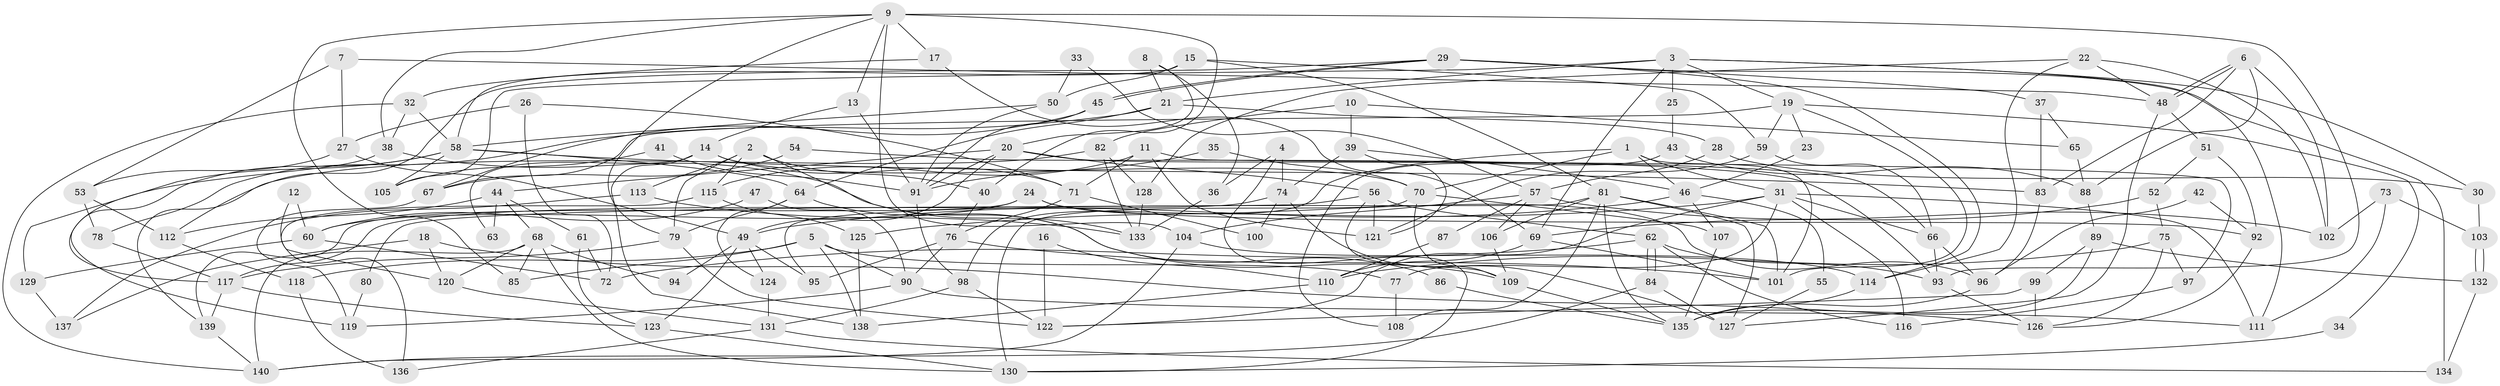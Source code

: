 // coarse degree distribution, {5: 0.19791666666666666, 10: 0.010416666666666666, 3: 0.13541666666666666, 6: 0.14583333333333334, 4: 0.25, 9: 0.03125, 8: 0.09375, 2: 0.10416666666666667, 7: 0.03125}
// Generated by graph-tools (version 1.1) at 2025/52/02/27/25 19:52:02]
// undirected, 140 vertices, 280 edges
graph export_dot {
graph [start="1"]
  node [color=gray90,style=filled];
  1;
  2;
  3;
  4;
  5;
  6;
  7;
  8;
  9;
  10;
  11;
  12;
  13;
  14;
  15;
  16;
  17;
  18;
  19;
  20;
  21;
  22;
  23;
  24;
  25;
  26;
  27;
  28;
  29;
  30;
  31;
  32;
  33;
  34;
  35;
  36;
  37;
  38;
  39;
  40;
  41;
  42;
  43;
  44;
  45;
  46;
  47;
  48;
  49;
  50;
  51;
  52;
  53;
  54;
  55;
  56;
  57;
  58;
  59;
  60;
  61;
  62;
  63;
  64;
  65;
  66;
  67;
  68;
  69;
  70;
  71;
  72;
  73;
  74;
  75;
  76;
  77;
  78;
  79;
  80;
  81;
  82;
  83;
  84;
  85;
  86;
  87;
  88;
  89;
  90;
  91;
  92;
  93;
  94;
  95;
  96;
  97;
  98;
  99;
  100;
  101;
  102;
  103;
  104;
  105;
  106;
  107;
  108;
  109;
  110;
  111;
  112;
  113;
  114;
  115;
  116;
  117;
  118;
  119;
  120;
  121;
  122;
  123;
  124;
  125;
  126;
  127;
  128;
  129;
  130;
  131;
  132;
  133;
  134;
  135;
  136;
  137;
  138;
  139;
  140;
  1 -- 46;
  1 -- 70;
  1 -- 31;
  1 -- 98;
  1 -- 101;
  2 -- 40;
  2 -- 79;
  2 -- 86;
  2 -- 113;
  2 -- 115;
  3 -- 69;
  3 -- 111;
  3 -- 19;
  3 -- 21;
  3 -- 25;
  3 -- 30;
  3 -- 105;
  4 -- 36;
  4 -- 74;
  4 -- 130;
  5 -- 85;
  5 -- 118;
  5 -- 77;
  5 -- 90;
  5 -- 138;
  6 -- 102;
  6 -- 48;
  6 -- 48;
  6 -- 83;
  6 -- 88;
  7 -- 48;
  7 -- 53;
  7 -- 27;
  8 -- 20;
  8 -- 21;
  8 -- 36;
  9 -- 93;
  9 -- 79;
  9 -- 13;
  9 -- 17;
  9 -- 38;
  9 -- 40;
  9 -- 85;
  9 -- 104;
  10 -- 65;
  10 -- 82;
  10 -- 39;
  11 -- 121;
  11 -- 97;
  11 -- 71;
  11 -- 115;
  12 -- 60;
  12 -- 120;
  13 -- 91;
  13 -- 14;
  14 -- 138;
  14 -- 63;
  14 -- 70;
  14 -- 71;
  15 -- 50;
  15 -- 58;
  15 -- 59;
  15 -- 81;
  16 -- 110;
  16 -- 122;
  17 -- 32;
  17 -- 69;
  18 -- 126;
  18 -- 120;
  18 -- 137;
  19 -- 101;
  19 -- 23;
  19 -- 34;
  19 -- 59;
  19 -- 67;
  20 -- 44;
  20 -- 56;
  20 -- 49;
  20 -- 66;
  20 -- 91;
  21 -- 64;
  21 -- 28;
  21 -- 78;
  22 -- 128;
  22 -- 48;
  22 -- 102;
  22 -- 114;
  23 -- 46;
  24 -- 139;
  24 -- 96;
  24 -- 60;
  24 -- 92;
  25 -- 43;
  26 -- 27;
  26 -- 71;
  26 -- 72;
  27 -- 49;
  27 -- 53;
  28 -- 57;
  28 -- 30;
  29 -- 45;
  29 -- 45;
  29 -- 114;
  29 -- 37;
  29 -- 112;
  29 -- 134;
  30 -- 103;
  31 -- 66;
  31 -- 77;
  31 -- 111;
  31 -- 116;
  31 -- 122;
  31 -- 125;
  32 -- 38;
  32 -- 58;
  32 -- 140;
  33 -- 57;
  33 -- 50;
  34 -- 130;
  35 -- 70;
  35 -- 91;
  36 -- 133;
  37 -- 83;
  37 -- 65;
  38 -- 117;
  38 -- 133;
  39 -- 46;
  39 -- 74;
  39 -- 121;
  40 -- 76;
  41 -- 105;
  41 -- 91;
  42 -- 96;
  42 -- 92;
  43 -- 88;
  43 -- 108;
  44 -- 112;
  44 -- 68;
  44 -- 61;
  44 -- 63;
  45 -- 91;
  45 -- 67;
  46 -- 49;
  46 -- 107;
  46 -- 55;
  47 -- 60;
  47 -- 90;
  48 -- 127;
  48 -- 51;
  49 -- 95;
  49 -- 94;
  49 -- 123;
  49 -- 124;
  50 -- 58;
  50 -- 91;
  51 -- 52;
  51 -- 92;
  52 -- 75;
  52 -- 69;
  53 -- 78;
  53 -- 112;
  54 -- 67;
  54 -- 93;
  55 -- 127;
  56 -- 62;
  56 -- 121;
  56 -- 80;
  56 -- 109;
  57 -- 104;
  57 -- 102;
  57 -- 87;
  57 -- 106;
  58 -- 83;
  58 -- 119;
  58 -- 64;
  58 -- 105;
  58 -- 129;
  59 -- 66;
  59 -- 121;
  60 -- 72;
  60 -- 129;
  61 -- 123;
  61 -- 72;
  62 -- 84;
  62 -- 84;
  62 -- 72;
  62 -- 93;
  62 -- 116;
  64 -- 109;
  64 -- 79;
  64 -- 124;
  65 -- 88;
  66 -- 93;
  66 -- 96;
  67 -- 119;
  68 -- 130;
  68 -- 140;
  68 -- 85;
  68 -- 94;
  68 -- 120;
  69 -- 101;
  69 -- 110;
  70 -- 130;
  70 -- 107;
  70 -- 109;
  71 -- 76;
  71 -- 100;
  73 -- 111;
  73 -- 103;
  73 -- 102;
  74 -- 127;
  74 -- 100;
  74 -- 117;
  75 -- 110;
  75 -- 126;
  75 -- 97;
  76 -- 101;
  76 -- 90;
  76 -- 95;
  77 -- 108;
  78 -- 117;
  79 -- 122;
  79 -- 117;
  80 -- 119;
  81 -- 106;
  81 -- 95;
  81 -- 101;
  81 -- 108;
  81 -- 127;
  81 -- 135;
  82 -- 139;
  82 -- 133;
  82 -- 128;
  83 -- 96;
  84 -- 140;
  84 -- 127;
  86 -- 135;
  87 -- 110;
  88 -- 89;
  89 -- 135;
  89 -- 132;
  89 -- 99;
  90 -- 111;
  90 -- 119;
  91 -- 98;
  92 -- 126;
  93 -- 126;
  96 -- 135;
  97 -- 116;
  98 -- 122;
  98 -- 131;
  99 -- 126;
  99 -- 122;
  103 -- 132;
  103 -- 132;
  104 -- 114;
  104 -- 140;
  106 -- 109;
  107 -- 135;
  109 -- 135;
  110 -- 138;
  112 -- 118;
  113 -- 137;
  113 -- 133;
  114 -- 135;
  115 -- 125;
  115 -- 136;
  117 -- 123;
  117 -- 139;
  118 -- 136;
  120 -- 131;
  123 -- 130;
  124 -- 131;
  125 -- 138;
  128 -- 133;
  129 -- 137;
  131 -- 134;
  131 -- 136;
  132 -- 134;
  139 -- 140;
}
